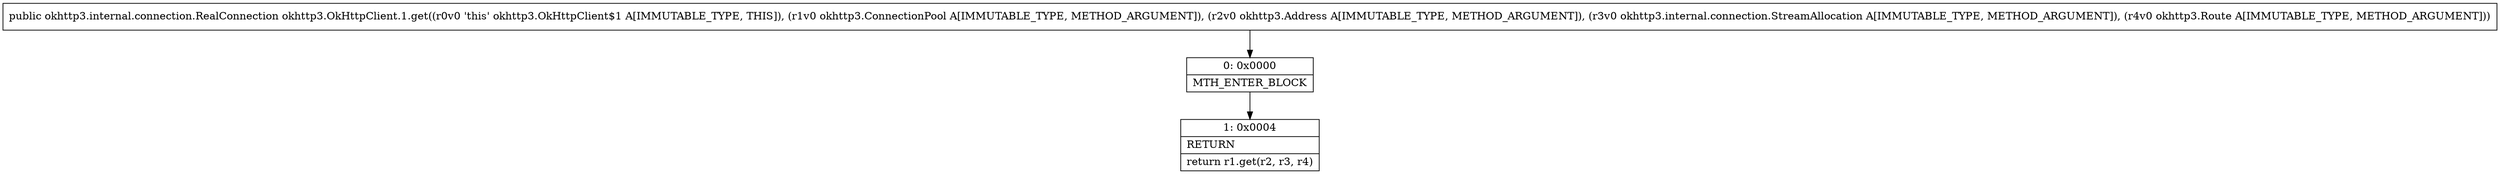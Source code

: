 digraph "CFG forokhttp3.OkHttpClient.1.get(Lokhttp3\/ConnectionPool;Lokhttp3\/Address;Lokhttp3\/internal\/connection\/StreamAllocation;Lokhttp3\/Route;)Lokhttp3\/internal\/connection\/RealConnection;" {
Node_0 [shape=record,label="{0\:\ 0x0000|MTH_ENTER_BLOCK\l}"];
Node_1 [shape=record,label="{1\:\ 0x0004|RETURN\l|return r1.get(r2, r3, r4)\l}"];
MethodNode[shape=record,label="{public okhttp3.internal.connection.RealConnection okhttp3.OkHttpClient.1.get((r0v0 'this' okhttp3.OkHttpClient$1 A[IMMUTABLE_TYPE, THIS]), (r1v0 okhttp3.ConnectionPool A[IMMUTABLE_TYPE, METHOD_ARGUMENT]), (r2v0 okhttp3.Address A[IMMUTABLE_TYPE, METHOD_ARGUMENT]), (r3v0 okhttp3.internal.connection.StreamAllocation A[IMMUTABLE_TYPE, METHOD_ARGUMENT]), (r4v0 okhttp3.Route A[IMMUTABLE_TYPE, METHOD_ARGUMENT])) }"];
MethodNode -> Node_0;
Node_0 -> Node_1;
}

